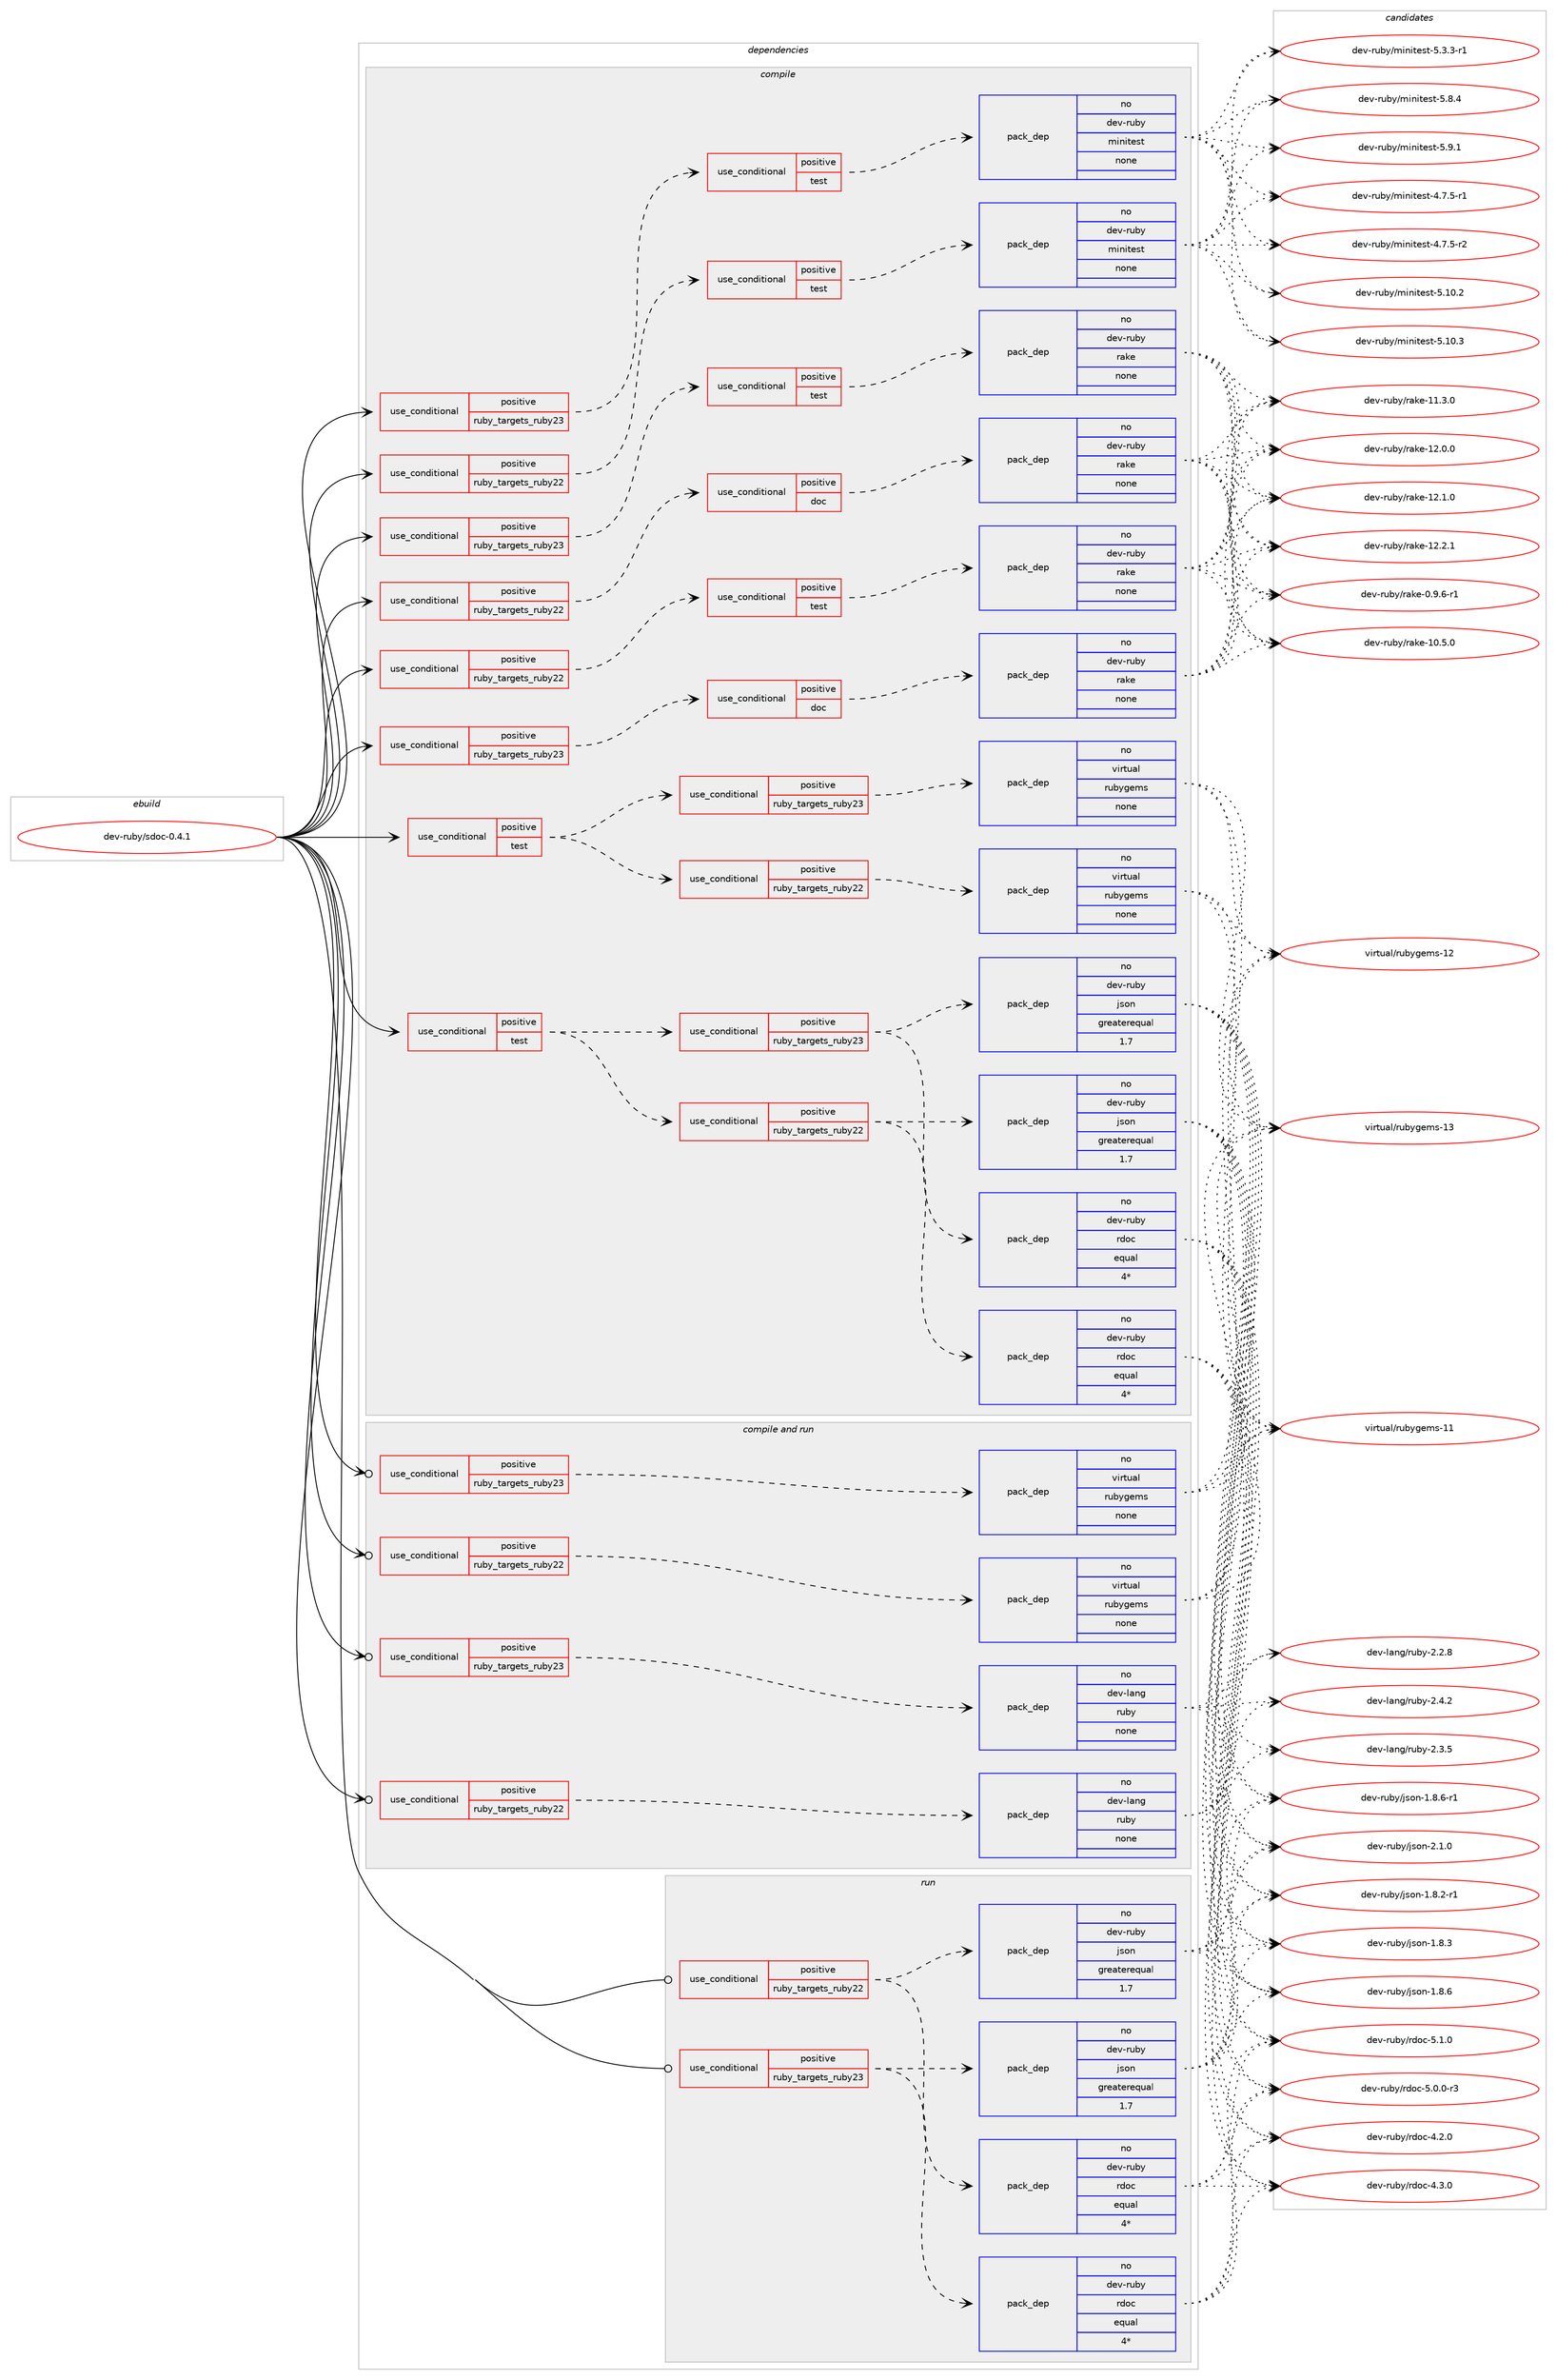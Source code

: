 digraph prolog {

# *************
# Graph options
# *************

newrank=true;
concentrate=true;
compound=true;
graph [rankdir=LR,fontname=Helvetica,fontsize=10,ranksep=1.5];#, ranksep=2.5, nodesep=0.2];
edge  [arrowhead=vee];
node  [fontname=Helvetica,fontsize=10];

# **********
# The ebuild
# **********

subgraph cluster_leftcol {
color=gray;
rank=same;
label=<<i>ebuild</i>>;
id [label="dev-ruby/sdoc-0.4.1", color=red, width=4, href="../dev-ruby/sdoc-0.4.1.svg"];
}

# ****************
# The dependencies
# ****************

subgraph cluster_midcol {
color=gray;
label=<<i>dependencies</i>>;
subgraph cluster_compile {
fillcolor="#eeeeee";
style=filled;
label=<<i>compile</i>>;
subgraph cond72690 {
dependency270224 [label=<<TABLE BORDER="0" CELLBORDER="1" CELLSPACING="0" CELLPADDING="4"><TR><TD ROWSPAN="3" CELLPADDING="10">use_conditional</TD></TR><TR><TD>positive</TD></TR><TR><TD>ruby_targets_ruby22</TD></TR></TABLE>>, shape=none, color=red];
subgraph cond72691 {
dependency270225 [label=<<TABLE BORDER="0" CELLBORDER="1" CELLSPACING="0" CELLPADDING="4"><TR><TD ROWSPAN="3" CELLPADDING="10">use_conditional</TD></TR><TR><TD>positive</TD></TR><TR><TD>doc</TD></TR></TABLE>>, shape=none, color=red];
subgraph pack193420 {
dependency270226 [label=<<TABLE BORDER="0" CELLBORDER="1" CELLSPACING="0" CELLPADDING="4" WIDTH="220"><TR><TD ROWSPAN="6" CELLPADDING="30">pack_dep</TD></TR><TR><TD WIDTH="110">no</TD></TR><TR><TD>dev-ruby</TD></TR><TR><TD>rake</TD></TR><TR><TD>none</TD></TR><TR><TD></TD></TR></TABLE>>, shape=none, color=blue];
}
dependency270225:e -> dependency270226:w [weight=20,style="dashed",arrowhead="vee"];
}
dependency270224:e -> dependency270225:w [weight=20,style="dashed",arrowhead="vee"];
}
id:e -> dependency270224:w [weight=20,style="solid",arrowhead="vee"];
subgraph cond72692 {
dependency270227 [label=<<TABLE BORDER="0" CELLBORDER="1" CELLSPACING="0" CELLPADDING="4"><TR><TD ROWSPAN="3" CELLPADDING="10">use_conditional</TD></TR><TR><TD>positive</TD></TR><TR><TD>ruby_targets_ruby22</TD></TR></TABLE>>, shape=none, color=red];
subgraph cond72693 {
dependency270228 [label=<<TABLE BORDER="0" CELLBORDER="1" CELLSPACING="0" CELLPADDING="4"><TR><TD ROWSPAN="3" CELLPADDING="10">use_conditional</TD></TR><TR><TD>positive</TD></TR><TR><TD>test</TD></TR></TABLE>>, shape=none, color=red];
subgraph pack193421 {
dependency270229 [label=<<TABLE BORDER="0" CELLBORDER="1" CELLSPACING="0" CELLPADDING="4" WIDTH="220"><TR><TD ROWSPAN="6" CELLPADDING="30">pack_dep</TD></TR><TR><TD WIDTH="110">no</TD></TR><TR><TD>dev-ruby</TD></TR><TR><TD>minitest</TD></TR><TR><TD>none</TD></TR><TR><TD></TD></TR></TABLE>>, shape=none, color=blue];
}
dependency270228:e -> dependency270229:w [weight=20,style="dashed",arrowhead="vee"];
}
dependency270227:e -> dependency270228:w [weight=20,style="dashed",arrowhead="vee"];
}
id:e -> dependency270227:w [weight=20,style="solid",arrowhead="vee"];
subgraph cond72694 {
dependency270230 [label=<<TABLE BORDER="0" CELLBORDER="1" CELLSPACING="0" CELLPADDING="4"><TR><TD ROWSPAN="3" CELLPADDING="10">use_conditional</TD></TR><TR><TD>positive</TD></TR><TR><TD>ruby_targets_ruby22</TD></TR></TABLE>>, shape=none, color=red];
subgraph cond72695 {
dependency270231 [label=<<TABLE BORDER="0" CELLBORDER="1" CELLSPACING="0" CELLPADDING="4"><TR><TD ROWSPAN="3" CELLPADDING="10">use_conditional</TD></TR><TR><TD>positive</TD></TR><TR><TD>test</TD></TR></TABLE>>, shape=none, color=red];
subgraph pack193422 {
dependency270232 [label=<<TABLE BORDER="0" CELLBORDER="1" CELLSPACING="0" CELLPADDING="4" WIDTH="220"><TR><TD ROWSPAN="6" CELLPADDING="30">pack_dep</TD></TR><TR><TD WIDTH="110">no</TD></TR><TR><TD>dev-ruby</TD></TR><TR><TD>rake</TD></TR><TR><TD>none</TD></TR><TR><TD></TD></TR></TABLE>>, shape=none, color=blue];
}
dependency270231:e -> dependency270232:w [weight=20,style="dashed",arrowhead="vee"];
}
dependency270230:e -> dependency270231:w [weight=20,style="dashed",arrowhead="vee"];
}
id:e -> dependency270230:w [weight=20,style="solid",arrowhead="vee"];
subgraph cond72696 {
dependency270233 [label=<<TABLE BORDER="0" CELLBORDER="1" CELLSPACING="0" CELLPADDING="4"><TR><TD ROWSPAN="3" CELLPADDING="10">use_conditional</TD></TR><TR><TD>positive</TD></TR><TR><TD>ruby_targets_ruby23</TD></TR></TABLE>>, shape=none, color=red];
subgraph cond72697 {
dependency270234 [label=<<TABLE BORDER="0" CELLBORDER="1" CELLSPACING="0" CELLPADDING="4"><TR><TD ROWSPAN="3" CELLPADDING="10">use_conditional</TD></TR><TR><TD>positive</TD></TR><TR><TD>doc</TD></TR></TABLE>>, shape=none, color=red];
subgraph pack193423 {
dependency270235 [label=<<TABLE BORDER="0" CELLBORDER="1" CELLSPACING="0" CELLPADDING="4" WIDTH="220"><TR><TD ROWSPAN="6" CELLPADDING="30">pack_dep</TD></TR><TR><TD WIDTH="110">no</TD></TR><TR><TD>dev-ruby</TD></TR><TR><TD>rake</TD></TR><TR><TD>none</TD></TR><TR><TD></TD></TR></TABLE>>, shape=none, color=blue];
}
dependency270234:e -> dependency270235:w [weight=20,style="dashed",arrowhead="vee"];
}
dependency270233:e -> dependency270234:w [weight=20,style="dashed",arrowhead="vee"];
}
id:e -> dependency270233:w [weight=20,style="solid",arrowhead="vee"];
subgraph cond72698 {
dependency270236 [label=<<TABLE BORDER="0" CELLBORDER="1" CELLSPACING="0" CELLPADDING="4"><TR><TD ROWSPAN="3" CELLPADDING="10">use_conditional</TD></TR><TR><TD>positive</TD></TR><TR><TD>ruby_targets_ruby23</TD></TR></TABLE>>, shape=none, color=red];
subgraph cond72699 {
dependency270237 [label=<<TABLE BORDER="0" CELLBORDER="1" CELLSPACING="0" CELLPADDING="4"><TR><TD ROWSPAN="3" CELLPADDING="10">use_conditional</TD></TR><TR><TD>positive</TD></TR><TR><TD>test</TD></TR></TABLE>>, shape=none, color=red];
subgraph pack193424 {
dependency270238 [label=<<TABLE BORDER="0" CELLBORDER="1" CELLSPACING="0" CELLPADDING="4" WIDTH="220"><TR><TD ROWSPAN="6" CELLPADDING="30">pack_dep</TD></TR><TR><TD WIDTH="110">no</TD></TR><TR><TD>dev-ruby</TD></TR><TR><TD>minitest</TD></TR><TR><TD>none</TD></TR><TR><TD></TD></TR></TABLE>>, shape=none, color=blue];
}
dependency270237:e -> dependency270238:w [weight=20,style="dashed",arrowhead="vee"];
}
dependency270236:e -> dependency270237:w [weight=20,style="dashed",arrowhead="vee"];
}
id:e -> dependency270236:w [weight=20,style="solid",arrowhead="vee"];
subgraph cond72700 {
dependency270239 [label=<<TABLE BORDER="0" CELLBORDER="1" CELLSPACING="0" CELLPADDING="4"><TR><TD ROWSPAN="3" CELLPADDING="10">use_conditional</TD></TR><TR><TD>positive</TD></TR><TR><TD>ruby_targets_ruby23</TD></TR></TABLE>>, shape=none, color=red];
subgraph cond72701 {
dependency270240 [label=<<TABLE BORDER="0" CELLBORDER="1" CELLSPACING="0" CELLPADDING="4"><TR><TD ROWSPAN="3" CELLPADDING="10">use_conditional</TD></TR><TR><TD>positive</TD></TR><TR><TD>test</TD></TR></TABLE>>, shape=none, color=red];
subgraph pack193425 {
dependency270241 [label=<<TABLE BORDER="0" CELLBORDER="1" CELLSPACING="0" CELLPADDING="4" WIDTH="220"><TR><TD ROWSPAN="6" CELLPADDING="30">pack_dep</TD></TR><TR><TD WIDTH="110">no</TD></TR><TR><TD>dev-ruby</TD></TR><TR><TD>rake</TD></TR><TR><TD>none</TD></TR><TR><TD></TD></TR></TABLE>>, shape=none, color=blue];
}
dependency270240:e -> dependency270241:w [weight=20,style="dashed",arrowhead="vee"];
}
dependency270239:e -> dependency270240:w [weight=20,style="dashed",arrowhead="vee"];
}
id:e -> dependency270239:w [weight=20,style="solid",arrowhead="vee"];
subgraph cond72702 {
dependency270242 [label=<<TABLE BORDER="0" CELLBORDER="1" CELLSPACING="0" CELLPADDING="4"><TR><TD ROWSPAN="3" CELLPADDING="10">use_conditional</TD></TR><TR><TD>positive</TD></TR><TR><TD>test</TD></TR></TABLE>>, shape=none, color=red];
subgraph cond72703 {
dependency270243 [label=<<TABLE BORDER="0" CELLBORDER="1" CELLSPACING="0" CELLPADDING="4"><TR><TD ROWSPAN="3" CELLPADDING="10">use_conditional</TD></TR><TR><TD>positive</TD></TR><TR><TD>ruby_targets_ruby22</TD></TR></TABLE>>, shape=none, color=red];
subgraph pack193426 {
dependency270244 [label=<<TABLE BORDER="0" CELLBORDER="1" CELLSPACING="0" CELLPADDING="4" WIDTH="220"><TR><TD ROWSPAN="6" CELLPADDING="30">pack_dep</TD></TR><TR><TD WIDTH="110">no</TD></TR><TR><TD>dev-ruby</TD></TR><TR><TD>json</TD></TR><TR><TD>greaterequal</TD></TR><TR><TD>1.7</TD></TR></TABLE>>, shape=none, color=blue];
}
dependency270243:e -> dependency270244:w [weight=20,style="dashed",arrowhead="vee"];
subgraph pack193427 {
dependency270245 [label=<<TABLE BORDER="0" CELLBORDER="1" CELLSPACING="0" CELLPADDING="4" WIDTH="220"><TR><TD ROWSPAN="6" CELLPADDING="30">pack_dep</TD></TR><TR><TD WIDTH="110">no</TD></TR><TR><TD>dev-ruby</TD></TR><TR><TD>rdoc</TD></TR><TR><TD>equal</TD></TR><TR><TD>4*</TD></TR></TABLE>>, shape=none, color=blue];
}
dependency270243:e -> dependency270245:w [weight=20,style="dashed",arrowhead="vee"];
}
dependency270242:e -> dependency270243:w [weight=20,style="dashed",arrowhead="vee"];
subgraph cond72704 {
dependency270246 [label=<<TABLE BORDER="0" CELLBORDER="1" CELLSPACING="0" CELLPADDING="4"><TR><TD ROWSPAN="3" CELLPADDING="10">use_conditional</TD></TR><TR><TD>positive</TD></TR><TR><TD>ruby_targets_ruby23</TD></TR></TABLE>>, shape=none, color=red];
subgraph pack193428 {
dependency270247 [label=<<TABLE BORDER="0" CELLBORDER="1" CELLSPACING="0" CELLPADDING="4" WIDTH="220"><TR><TD ROWSPAN="6" CELLPADDING="30">pack_dep</TD></TR><TR><TD WIDTH="110">no</TD></TR><TR><TD>dev-ruby</TD></TR><TR><TD>json</TD></TR><TR><TD>greaterequal</TD></TR><TR><TD>1.7</TD></TR></TABLE>>, shape=none, color=blue];
}
dependency270246:e -> dependency270247:w [weight=20,style="dashed",arrowhead="vee"];
subgraph pack193429 {
dependency270248 [label=<<TABLE BORDER="0" CELLBORDER="1" CELLSPACING="0" CELLPADDING="4" WIDTH="220"><TR><TD ROWSPAN="6" CELLPADDING="30">pack_dep</TD></TR><TR><TD WIDTH="110">no</TD></TR><TR><TD>dev-ruby</TD></TR><TR><TD>rdoc</TD></TR><TR><TD>equal</TD></TR><TR><TD>4*</TD></TR></TABLE>>, shape=none, color=blue];
}
dependency270246:e -> dependency270248:w [weight=20,style="dashed",arrowhead="vee"];
}
dependency270242:e -> dependency270246:w [weight=20,style="dashed",arrowhead="vee"];
}
id:e -> dependency270242:w [weight=20,style="solid",arrowhead="vee"];
subgraph cond72705 {
dependency270249 [label=<<TABLE BORDER="0" CELLBORDER="1" CELLSPACING="0" CELLPADDING="4"><TR><TD ROWSPAN="3" CELLPADDING="10">use_conditional</TD></TR><TR><TD>positive</TD></TR><TR><TD>test</TD></TR></TABLE>>, shape=none, color=red];
subgraph cond72706 {
dependency270250 [label=<<TABLE BORDER="0" CELLBORDER="1" CELLSPACING="0" CELLPADDING="4"><TR><TD ROWSPAN="3" CELLPADDING="10">use_conditional</TD></TR><TR><TD>positive</TD></TR><TR><TD>ruby_targets_ruby22</TD></TR></TABLE>>, shape=none, color=red];
subgraph pack193430 {
dependency270251 [label=<<TABLE BORDER="0" CELLBORDER="1" CELLSPACING="0" CELLPADDING="4" WIDTH="220"><TR><TD ROWSPAN="6" CELLPADDING="30">pack_dep</TD></TR><TR><TD WIDTH="110">no</TD></TR><TR><TD>virtual</TD></TR><TR><TD>rubygems</TD></TR><TR><TD>none</TD></TR><TR><TD></TD></TR></TABLE>>, shape=none, color=blue];
}
dependency270250:e -> dependency270251:w [weight=20,style="dashed",arrowhead="vee"];
}
dependency270249:e -> dependency270250:w [weight=20,style="dashed",arrowhead="vee"];
subgraph cond72707 {
dependency270252 [label=<<TABLE BORDER="0" CELLBORDER="1" CELLSPACING="0" CELLPADDING="4"><TR><TD ROWSPAN="3" CELLPADDING="10">use_conditional</TD></TR><TR><TD>positive</TD></TR><TR><TD>ruby_targets_ruby23</TD></TR></TABLE>>, shape=none, color=red];
subgraph pack193431 {
dependency270253 [label=<<TABLE BORDER="0" CELLBORDER="1" CELLSPACING="0" CELLPADDING="4" WIDTH="220"><TR><TD ROWSPAN="6" CELLPADDING="30">pack_dep</TD></TR><TR><TD WIDTH="110">no</TD></TR><TR><TD>virtual</TD></TR><TR><TD>rubygems</TD></TR><TR><TD>none</TD></TR><TR><TD></TD></TR></TABLE>>, shape=none, color=blue];
}
dependency270252:e -> dependency270253:w [weight=20,style="dashed",arrowhead="vee"];
}
dependency270249:e -> dependency270252:w [weight=20,style="dashed",arrowhead="vee"];
}
id:e -> dependency270249:w [weight=20,style="solid",arrowhead="vee"];
}
subgraph cluster_compileandrun {
fillcolor="#eeeeee";
style=filled;
label=<<i>compile and run</i>>;
subgraph cond72708 {
dependency270254 [label=<<TABLE BORDER="0" CELLBORDER="1" CELLSPACING="0" CELLPADDING="4"><TR><TD ROWSPAN="3" CELLPADDING="10">use_conditional</TD></TR><TR><TD>positive</TD></TR><TR><TD>ruby_targets_ruby22</TD></TR></TABLE>>, shape=none, color=red];
subgraph pack193432 {
dependency270255 [label=<<TABLE BORDER="0" CELLBORDER="1" CELLSPACING="0" CELLPADDING="4" WIDTH="220"><TR><TD ROWSPAN="6" CELLPADDING="30">pack_dep</TD></TR><TR><TD WIDTH="110">no</TD></TR><TR><TD>dev-lang</TD></TR><TR><TD>ruby</TD></TR><TR><TD>none</TD></TR><TR><TD></TD></TR></TABLE>>, shape=none, color=blue];
}
dependency270254:e -> dependency270255:w [weight=20,style="dashed",arrowhead="vee"];
}
id:e -> dependency270254:w [weight=20,style="solid",arrowhead="odotvee"];
subgraph cond72709 {
dependency270256 [label=<<TABLE BORDER="0" CELLBORDER="1" CELLSPACING="0" CELLPADDING="4"><TR><TD ROWSPAN="3" CELLPADDING="10">use_conditional</TD></TR><TR><TD>positive</TD></TR><TR><TD>ruby_targets_ruby22</TD></TR></TABLE>>, shape=none, color=red];
subgraph pack193433 {
dependency270257 [label=<<TABLE BORDER="0" CELLBORDER="1" CELLSPACING="0" CELLPADDING="4" WIDTH="220"><TR><TD ROWSPAN="6" CELLPADDING="30">pack_dep</TD></TR><TR><TD WIDTH="110">no</TD></TR><TR><TD>virtual</TD></TR><TR><TD>rubygems</TD></TR><TR><TD>none</TD></TR><TR><TD></TD></TR></TABLE>>, shape=none, color=blue];
}
dependency270256:e -> dependency270257:w [weight=20,style="dashed",arrowhead="vee"];
}
id:e -> dependency270256:w [weight=20,style="solid",arrowhead="odotvee"];
subgraph cond72710 {
dependency270258 [label=<<TABLE BORDER="0" CELLBORDER="1" CELLSPACING="0" CELLPADDING="4"><TR><TD ROWSPAN="3" CELLPADDING="10">use_conditional</TD></TR><TR><TD>positive</TD></TR><TR><TD>ruby_targets_ruby23</TD></TR></TABLE>>, shape=none, color=red];
subgraph pack193434 {
dependency270259 [label=<<TABLE BORDER="0" CELLBORDER="1" CELLSPACING="0" CELLPADDING="4" WIDTH="220"><TR><TD ROWSPAN="6" CELLPADDING="30">pack_dep</TD></TR><TR><TD WIDTH="110">no</TD></TR><TR><TD>dev-lang</TD></TR><TR><TD>ruby</TD></TR><TR><TD>none</TD></TR><TR><TD></TD></TR></TABLE>>, shape=none, color=blue];
}
dependency270258:e -> dependency270259:w [weight=20,style="dashed",arrowhead="vee"];
}
id:e -> dependency270258:w [weight=20,style="solid",arrowhead="odotvee"];
subgraph cond72711 {
dependency270260 [label=<<TABLE BORDER="0" CELLBORDER="1" CELLSPACING="0" CELLPADDING="4"><TR><TD ROWSPAN="3" CELLPADDING="10">use_conditional</TD></TR><TR><TD>positive</TD></TR><TR><TD>ruby_targets_ruby23</TD></TR></TABLE>>, shape=none, color=red];
subgraph pack193435 {
dependency270261 [label=<<TABLE BORDER="0" CELLBORDER="1" CELLSPACING="0" CELLPADDING="4" WIDTH="220"><TR><TD ROWSPAN="6" CELLPADDING="30">pack_dep</TD></TR><TR><TD WIDTH="110">no</TD></TR><TR><TD>virtual</TD></TR><TR><TD>rubygems</TD></TR><TR><TD>none</TD></TR><TR><TD></TD></TR></TABLE>>, shape=none, color=blue];
}
dependency270260:e -> dependency270261:w [weight=20,style="dashed",arrowhead="vee"];
}
id:e -> dependency270260:w [weight=20,style="solid",arrowhead="odotvee"];
}
subgraph cluster_run {
fillcolor="#eeeeee";
style=filled;
label=<<i>run</i>>;
subgraph cond72712 {
dependency270262 [label=<<TABLE BORDER="0" CELLBORDER="1" CELLSPACING="0" CELLPADDING="4"><TR><TD ROWSPAN="3" CELLPADDING="10">use_conditional</TD></TR><TR><TD>positive</TD></TR><TR><TD>ruby_targets_ruby22</TD></TR></TABLE>>, shape=none, color=red];
subgraph pack193436 {
dependency270263 [label=<<TABLE BORDER="0" CELLBORDER="1" CELLSPACING="0" CELLPADDING="4" WIDTH="220"><TR><TD ROWSPAN="6" CELLPADDING="30">pack_dep</TD></TR><TR><TD WIDTH="110">no</TD></TR><TR><TD>dev-ruby</TD></TR><TR><TD>json</TD></TR><TR><TD>greaterequal</TD></TR><TR><TD>1.7</TD></TR></TABLE>>, shape=none, color=blue];
}
dependency270262:e -> dependency270263:w [weight=20,style="dashed",arrowhead="vee"];
subgraph pack193437 {
dependency270264 [label=<<TABLE BORDER="0" CELLBORDER="1" CELLSPACING="0" CELLPADDING="4" WIDTH="220"><TR><TD ROWSPAN="6" CELLPADDING="30">pack_dep</TD></TR><TR><TD WIDTH="110">no</TD></TR><TR><TD>dev-ruby</TD></TR><TR><TD>rdoc</TD></TR><TR><TD>equal</TD></TR><TR><TD>4*</TD></TR></TABLE>>, shape=none, color=blue];
}
dependency270262:e -> dependency270264:w [weight=20,style="dashed",arrowhead="vee"];
}
id:e -> dependency270262:w [weight=20,style="solid",arrowhead="odot"];
subgraph cond72713 {
dependency270265 [label=<<TABLE BORDER="0" CELLBORDER="1" CELLSPACING="0" CELLPADDING="4"><TR><TD ROWSPAN="3" CELLPADDING="10">use_conditional</TD></TR><TR><TD>positive</TD></TR><TR><TD>ruby_targets_ruby23</TD></TR></TABLE>>, shape=none, color=red];
subgraph pack193438 {
dependency270266 [label=<<TABLE BORDER="0" CELLBORDER="1" CELLSPACING="0" CELLPADDING="4" WIDTH="220"><TR><TD ROWSPAN="6" CELLPADDING="30">pack_dep</TD></TR><TR><TD WIDTH="110">no</TD></TR><TR><TD>dev-ruby</TD></TR><TR><TD>json</TD></TR><TR><TD>greaterequal</TD></TR><TR><TD>1.7</TD></TR></TABLE>>, shape=none, color=blue];
}
dependency270265:e -> dependency270266:w [weight=20,style="dashed",arrowhead="vee"];
subgraph pack193439 {
dependency270267 [label=<<TABLE BORDER="0" CELLBORDER="1" CELLSPACING="0" CELLPADDING="4" WIDTH="220"><TR><TD ROWSPAN="6" CELLPADDING="30">pack_dep</TD></TR><TR><TD WIDTH="110">no</TD></TR><TR><TD>dev-ruby</TD></TR><TR><TD>rdoc</TD></TR><TR><TD>equal</TD></TR><TR><TD>4*</TD></TR></TABLE>>, shape=none, color=blue];
}
dependency270265:e -> dependency270267:w [weight=20,style="dashed",arrowhead="vee"];
}
id:e -> dependency270265:w [weight=20,style="solid",arrowhead="odot"];
}
}

# **************
# The candidates
# **************

subgraph cluster_choices {
rank=same;
color=gray;
label=<<i>candidates</i>>;

subgraph choice193420 {
color=black;
nodesep=1;
choice100101118451141179812147114971071014548465746544511449 [label="dev-ruby/rake-0.9.6-r1", color=red, width=4,href="../dev-ruby/rake-0.9.6-r1.svg"];
choice1001011184511411798121471149710710145494846534648 [label="dev-ruby/rake-10.5.0", color=red, width=4,href="../dev-ruby/rake-10.5.0.svg"];
choice1001011184511411798121471149710710145494946514648 [label="dev-ruby/rake-11.3.0", color=red, width=4,href="../dev-ruby/rake-11.3.0.svg"];
choice1001011184511411798121471149710710145495046484648 [label="dev-ruby/rake-12.0.0", color=red, width=4,href="../dev-ruby/rake-12.0.0.svg"];
choice1001011184511411798121471149710710145495046494648 [label="dev-ruby/rake-12.1.0", color=red, width=4,href="../dev-ruby/rake-12.1.0.svg"];
choice1001011184511411798121471149710710145495046504649 [label="dev-ruby/rake-12.2.1", color=red, width=4,href="../dev-ruby/rake-12.2.1.svg"];
dependency270226:e -> choice100101118451141179812147114971071014548465746544511449:w [style=dotted,weight="100"];
dependency270226:e -> choice1001011184511411798121471149710710145494846534648:w [style=dotted,weight="100"];
dependency270226:e -> choice1001011184511411798121471149710710145494946514648:w [style=dotted,weight="100"];
dependency270226:e -> choice1001011184511411798121471149710710145495046484648:w [style=dotted,weight="100"];
dependency270226:e -> choice1001011184511411798121471149710710145495046494648:w [style=dotted,weight="100"];
dependency270226:e -> choice1001011184511411798121471149710710145495046504649:w [style=dotted,weight="100"];
}
subgraph choice193421 {
color=black;
nodesep=1;
choice1001011184511411798121471091051101051161011151164552465546534511449 [label="dev-ruby/minitest-4.7.5-r1", color=red, width=4,href="../dev-ruby/minitest-4.7.5-r1.svg"];
choice1001011184511411798121471091051101051161011151164552465546534511450 [label="dev-ruby/minitest-4.7.5-r2", color=red, width=4,href="../dev-ruby/minitest-4.7.5-r2.svg"];
choice10010111845114117981214710910511010511610111511645534649484650 [label="dev-ruby/minitest-5.10.2", color=red, width=4,href="../dev-ruby/minitest-5.10.2.svg"];
choice10010111845114117981214710910511010511610111511645534649484651 [label="dev-ruby/minitest-5.10.3", color=red, width=4,href="../dev-ruby/minitest-5.10.3.svg"];
choice1001011184511411798121471091051101051161011151164553465146514511449 [label="dev-ruby/minitest-5.3.3-r1", color=red, width=4,href="../dev-ruby/minitest-5.3.3-r1.svg"];
choice100101118451141179812147109105110105116101115116455346564652 [label="dev-ruby/minitest-5.8.4", color=red, width=4,href="../dev-ruby/minitest-5.8.4.svg"];
choice100101118451141179812147109105110105116101115116455346574649 [label="dev-ruby/minitest-5.9.1", color=red, width=4,href="../dev-ruby/minitest-5.9.1.svg"];
dependency270229:e -> choice1001011184511411798121471091051101051161011151164552465546534511449:w [style=dotted,weight="100"];
dependency270229:e -> choice1001011184511411798121471091051101051161011151164552465546534511450:w [style=dotted,weight="100"];
dependency270229:e -> choice10010111845114117981214710910511010511610111511645534649484650:w [style=dotted,weight="100"];
dependency270229:e -> choice10010111845114117981214710910511010511610111511645534649484651:w [style=dotted,weight="100"];
dependency270229:e -> choice1001011184511411798121471091051101051161011151164553465146514511449:w [style=dotted,weight="100"];
dependency270229:e -> choice100101118451141179812147109105110105116101115116455346564652:w [style=dotted,weight="100"];
dependency270229:e -> choice100101118451141179812147109105110105116101115116455346574649:w [style=dotted,weight="100"];
}
subgraph choice193422 {
color=black;
nodesep=1;
choice100101118451141179812147114971071014548465746544511449 [label="dev-ruby/rake-0.9.6-r1", color=red, width=4,href="../dev-ruby/rake-0.9.6-r1.svg"];
choice1001011184511411798121471149710710145494846534648 [label="dev-ruby/rake-10.5.0", color=red, width=4,href="../dev-ruby/rake-10.5.0.svg"];
choice1001011184511411798121471149710710145494946514648 [label="dev-ruby/rake-11.3.0", color=red, width=4,href="../dev-ruby/rake-11.3.0.svg"];
choice1001011184511411798121471149710710145495046484648 [label="dev-ruby/rake-12.0.0", color=red, width=4,href="../dev-ruby/rake-12.0.0.svg"];
choice1001011184511411798121471149710710145495046494648 [label="dev-ruby/rake-12.1.0", color=red, width=4,href="../dev-ruby/rake-12.1.0.svg"];
choice1001011184511411798121471149710710145495046504649 [label="dev-ruby/rake-12.2.1", color=red, width=4,href="../dev-ruby/rake-12.2.1.svg"];
dependency270232:e -> choice100101118451141179812147114971071014548465746544511449:w [style=dotted,weight="100"];
dependency270232:e -> choice1001011184511411798121471149710710145494846534648:w [style=dotted,weight="100"];
dependency270232:e -> choice1001011184511411798121471149710710145494946514648:w [style=dotted,weight="100"];
dependency270232:e -> choice1001011184511411798121471149710710145495046484648:w [style=dotted,weight="100"];
dependency270232:e -> choice1001011184511411798121471149710710145495046494648:w [style=dotted,weight="100"];
dependency270232:e -> choice1001011184511411798121471149710710145495046504649:w [style=dotted,weight="100"];
}
subgraph choice193423 {
color=black;
nodesep=1;
choice100101118451141179812147114971071014548465746544511449 [label="dev-ruby/rake-0.9.6-r1", color=red, width=4,href="../dev-ruby/rake-0.9.6-r1.svg"];
choice1001011184511411798121471149710710145494846534648 [label="dev-ruby/rake-10.5.0", color=red, width=4,href="../dev-ruby/rake-10.5.0.svg"];
choice1001011184511411798121471149710710145494946514648 [label="dev-ruby/rake-11.3.0", color=red, width=4,href="../dev-ruby/rake-11.3.0.svg"];
choice1001011184511411798121471149710710145495046484648 [label="dev-ruby/rake-12.0.0", color=red, width=4,href="../dev-ruby/rake-12.0.0.svg"];
choice1001011184511411798121471149710710145495046494648 [label="dev-ruby/rake-12.1.0", color=red, width=4,href="../dev-ruby/rake-12.1.0.svg"];
choice1001011184511411798121471149710710145495046504649 [label="dev-ruby/rake-12.2.1", color=red, width=4,href="../dev-ruby/rake-12.2.1.svg"];
dependency270235:e -> choice100101118451141179812147114971071014548465746544511449:w [style=dotted,weight="100"];
dependency270235:e -> choice1001011184511411798121471149710710145494846534648:w [style=dotted,weight="100"];
dependency270235:e -> choice1001011184511411798121471149710710145494946514648:w [style=dotted,weight="100"];
dependency270235:e -> choice1001011184511411798121471149710710145495046484648:w [style=dotted,weight="100"];
dependency270235:e -> choice1001011184511411798121471149710710145495046494648:w [style=dotted,weight="100"];
dependency270235:e -> choice1001011184511411798121471149710710145495046504649:w [style=dotted,weight="100"];
}
subgraph choice193424 {
color=black;
nodesep=1;
choice1001011184511411798121471091051101051161011151164552465546534511449 [label="dev-ruby/minitest-4.7.5-r1", color=red, width=4,href="../dev-ruby/minitest-4.7.5-r1.svg"];
choice1001011184511411798121471091051101051161011151164552465546534511450 [label="dev-ruby/minitest-4.7.5-r2", color=red, width=4,href="../dev-ruby/minitest-4.7.5-r2.svg"];
choice10010111845114117981214710910511010511610111511645534649484650 [label="dev-ruby/minitest-5.10.2", color=red, width=4,href="../dev-ruby/minitest-5.10.2.svg"];
choice10010111845114117981214710910511010511610111511645534649484651 [label="dev-ruby/minitest-5.10.3", color=red, width=4,href="../dev-ruby/minitest-5.10.3.svg"];
choice1001011184511411798121471091051101051161011151164553465146514511449 [label="dev-ruby/minitest-5.3.3-r1", color=red, width=4,href="../dev-ruby/minitest-5.3.3-r1.svg"];
choice100101118451141179812147109105110105116101115116455346564652 [label="dev-ruby/minitest-5.8.4", color=red, width=4,href="../dev-ruby/minitest-5.8.4.svg"];
choice100101118451141179812147109105110105116101115116455346574649 [label="dev-ruby/minitest-5.9.1", color=red, width=4,href="../dev-ruby/minitest-5.9.1.svg"];
dependency270238:e -> choice1001011184511411798121471091051101051161011151164552465546534511449:w [style=dotted,weight="100"];
dependency270238:e -> choice1001011184511411798121471091051101051161011151164552465546534511450:w [style=dotted,weight="100"];
dependency270238:e -> choice10010111845114117981214710910511010511610111511645534649484650:w [style=dotted,weight="100"];
dependency270238:e -> choice10010111845114117981214710910511010511610111511645534649484651:w [style=dotted,weight="100"];
dependency270238:e -> choice1001011184511411798121471091051101051161011151164553465146514511449:w [style=dotted,weight="100"];
dependency270238:e -> choice100101118451141179812147109105110105116101115116455346564652:w [style=dotted,weight="100"];
dependency270238:e -> choice100101118451141179812147109105110105116101115116455346574649:w [style=dotted,weight="100"];
}
subgraph choice193425 {
color=black;
nodesep=1;
choice100101118451141179812147114971071014548465746544511449 [label="dev-ruby/rake-0.9.6-r1", color=red, width=4,href="../dev-ruby/rake-0.9.6-r1.svg"];
choice1001011184511411798121471149710710145494846534648 [label="dev-ruby/rake-10.5.0", color=red, width=4,href="../dev-ruby/rake-10.5.0.svg"];
choice1001011184511411798121471149710710145494946514648 [label="dev-ruby/rake-11.3.0", color=red, width=4,href="../dev-ruby/rake-11.3.0.svg"];
choice1001011184511411798121471149710710145495046484648 [label="dev-ruby/rake-12.0.0", color=red, width=4,href="../dev-ruby/rake-12.0.0.svg"];
choice1001011184511411798121471149710710145495046494648 [label="dev-ruby/rake-12.1.0", color=red, width=4,href="../dev-ruby/rake-12.1.0.svg"];
choice1001011184511411798121471149710710145495046504649 [label="dev-ruby/rake-12.2.1", color=red, width=4,href="../dev-ruby/rake-12.2.1.svg"];
dependency270241:e -> choice100101118451141179812147114971071014548465746544511449:w [style=dotted,weight="100"];
dependency270241:e -> choice1001011184511411798121471149710710145494846534648:w [style=dotted,weight="100"];
dependency270241:e -> choice1001011184511411798121471149710710145494946514648:w [style=dotted,weight="100"];
dependency270241:e -> choice1001011184511411798121471149710710145495046484648:w [style=dotted,weight="100"];
dependency270241:e -> choice1001011184511411798121471149710710145495046494648:w [style=dotted,weight="100"];
dependency270241:e -> choice1001011184511411798121471149710710145495046504649:w [style=dotted,weight="100"];
}
subgraph choice193426 {
color=black;
nodesep=1;
choice1001011184511411798121471061151111104549465646504511449 [label="dev-ruby/json-1.8.2-r1", color=red, width=4,href="../dev-ruby/json-1.8.2-r1.svg"];
choice100101118451141179812147106115111110454946564651 [label="dev-ruby/json-1.8.3", color=red, width=4,href="../dev-ruby/json-1.8.3.svg"];
choice100101118451141179812147106115111110454946564654 [label="dev-ruby/json-1.8.6", color=red, width=4,href="../dev-ruby/json-1.8.6.svg"];
choice1001011184511411798121471061151111104549465646544511449 [label="dev-ruby/json-1.8.6-r1", color=red, width=4,href="../dev-ruby/json-1.8.6-r1.svg"];
choice100101118451141179812147106115111110455046494648 [label="dev-ruby/json-2.1.0", color=red, width=4,href="../dev-ruby/json-2.1.0.svg"];
dependency270244:e -> choice1001011184511411798121471061151111104549465646504511449:w [style=dotted,weight="100"];
dependency270244:e -> choice100101118451141179812147106115111110454946564651:w [style=dotted,weight="100"];
dependency270244:e -> choice100101118451141179812147106115111110454946564654:w [style=dotted,weight="100"];
dependency270244:e -> choice1001011184511411798121471061151111104549465646544511449:w [style=dotted,weight="100"];
dependency270244:e -> choice100101118451141179812147106115111110455046494648:w [style=dotted,weight="100"];
}
subgraph choice193427 {
color=black;
nodesep=1;
choice10010111845114117981214711410011199455246504648 [label="dev-ruby/rdoc-4.2.0", color=red, width=4,href="../dev-ruby/rdoc-4.2.0.svg"];
choice10010111845114117981214711410011199455246514648 [label="dev-ruby/rdoc-4.3.0", color=red, width=4,href="../dev-ruby/rdoc-4.3.0.svg"];
choice100101118451141179812147114100111994553464846484511451 [label="dev-ruby/rdoc-5.0.0-r3", color=red, width=4,href="../dev-ruby/rdoc-5.0.0-r3.svg"];
choice10010111845114117981214711410011199455346494648 [label="dev-ruby/rdoc-5.1.0", color=red, width=4,href="../dev-ruby/rdoc-5.1.0.svg"];
dependency270245:e -> choice10010111845114117981214711410011199455246504648:w [style=dotted,weight="100"];
dependency270245:e -> choice10010111845114117981214711410011199455246514648:w [style=dotted,weight="100"];
dependency270245:e -> choice100101118451141179812147114100111994553464846484511451:w [style=dotted,weight="100"];
dependency270245:e -> choice10010111845114117981214711410011199455346494648:w [style=dotted,weight="100"];
}
subgraph choice193428 {
color=black;
nodesep=1;
choice1001011184511411798121471061151111104549465646504511449 [label="dev-ruby/json-1.8.2-r1", color=red, width=4,href="../dev-ruby/json-1.8.2-r1.svg"];
choice100101118451141179812147106115111110454946564651 [label="dev-ruby/json-1.8.3", color=red, width=4,href="../dev-ruby/json-1.8.3.svg"];
choice100101118451141179812147106115111110454946564654 [label="dev-ruby/json-1.8.6", color=red, width=4,href="../dev-ruby/json-1.8.6.svg"];
choice1001011184511411798121471061151111104549465646544511449 [label="dev-ruby/json-1.8.6-r1", color=red, width=4,href="../dev-ruby/json-1.8.6-r1.svg"];
choice100101118451141179812147106115111110455046494648 [label="dev-ruby/json-2.1.0", color=red, width=4,href="../dev-ruby/json-2.1.0.svg"];
dependency270247:e -> choice1001011184511411798121471061151111104549465646504511449:w [style=dotted,weight="100"];
dependency270247:e -> choice100101118451141179812147106115111110454946564651:w [style=dotted,weight="100"];
dependency270247:e -> choice100101118451141179812147106115111110454946564654:w [style=dotted,weight="100"];
dependency270247:e -> choice1001011184511411798121471061151111104549465646544511449:w [style=dotted,weight="100"];
dependency270247:e -> choice100101118451141179812147106115111110455046494648:w [style=dotted,weight="100"];
}
subgraph choice193429 {
color=black;
nodesep=1;
choice10010111845114117981214711410011199455246504648 [label="dev-ruby/rdoc-4.2.0", color=red, width=4,href="../dev-ruby/rdoc-4.2.0.svg"];
choice10010111845114117981214711410011199455246514648 [label="dev-ruby/rdoc-4.3.0", color=red, width=4,href="../dev-ruby/rdoc-4.3.0.svg"];
choice100101118451141179812147114100111994553464846484511451 [label="dev-ruby/rdoc-5.0.0-r3", color=red, width=4,href="../dev-ruby/rdoc-5.0.0-r3.svg"];
choice10010111845114117981214711410011199455346494648 [label="dev-ruby/rdoc-5.1.0", color=red, width=4,href="../dev-ruby/rdoc-5.1.0.svg"];
dependency270248:e -> choice10010111845114117981214711410011199455246504648:w [style=dotted,weight="100"];
dependency270248:e -> choice10010111845114117981214711410011199455246514648:w [style=dotted,weight="100"];
dependency270248:e -> choice100101118451141179812147114100111994553464846484511451:w [style=dotted,weight="100"];
dependency270248:e -> choice10010111845114117981214711410011199455346494648:w [style=dotted,weight="100"];
}
subgraph choice193430 {
color=black;
nodesep=1;
choice118105114116117971084711411798121103101109115454949 [label="virtual/rubygems-11", color=red, width=4,href="../virtual/rubygems-11.svg"];
choice118105114116117971084711411798121103101109115454950 [label="virtual/rubygems-12", color=red, width=4,href="../virtual/rubygems-12.svg"];
choice118105114116117971084711411798121103101109115454951 [label="virtual/rubygems-13", color=red, width=4,href="../virtual/rubygems-13.svg"];
dependency270251:e -> choice118105114116117971084711411798121103101109115454949:w [style=dotted,weight="100"];
dependency270251:e -> choice118105114116117971084711411798121103101109115454950:w [style=dotted,weight="100"];
dependency270251:e -> choice118105114116117971084711411798121103101109115454951:w [style=dotted,weight="100"];
}
subgraph choice193431 {
color=black;
nodesep=1;
choice118105114116117971084711411798121103101109115454949 [label="virtual/rubygems-11", color=red, width=4,href="../virtual/rubygems-11.svg"];
choice118105114116117971084711411798121103101109115454950 [label="virtual/rubygems-12", color=red, width=4,href="../virtual/rubygems-12.svg"];
choice118105114116117971084711411798121103101109115454951 [label="virtual/rubygems-13", color=red, width=4,href="../virtual/rubygems-13.svg"];
dependency270253:e -> choice118105114116117971084711411798121103101109115454949:w [style=dotted,weight="100"];
dependency270253:e -> choice118105114116117971084711411798121103101109115454950:w [style=dotted,weight="100"];
dependency270253:e -> choice118105114116117971084711411798121103101109115454951:w [style=dotted,weight="100"];
}
subgraph choice193432 {
color=black;
nodesep=1;
choice10010111845108971101034711411798121455046504656 [label="dev-lang/ruby-2.2.8", color=red, width=4,href="../dev-lang/ruby-2.2.8.svg"];
choice10010111845108971101034711411798121455046514653 [label="dev-lang/ruby-2.3.5", color=red, width=4,href="../dev-lang/ruby-2.3.5.svg"];
choice10010111845108971101034711411798121455046524650 [label="dev-lang/ruby-2.4.2", color=red, width=4,href="../dev-lang/ruby-2.4.2.svg"];
dependency270255:e -> choice10010111845108971101034711411798121455046504656:w [style=dotted,weight="100"];
dependency270255:e -> choice10010111845108971101034711411798121455046514653:w [style=dotted,weight="100"];
dependency270255:e -> choice10010111845108971101034711411798121455046524650:w [style=dotted,weight="100"];
}
subgraph choice193433 {
color=black;
nodesep=1;
choice118105114116117971084711411798121103101109115454949 [label="virtual/rubygems-11", color=red, width=4,href="../virtual/rubygems-11.svg"];
choice118105114116117971084711411798121103101109115454950 [label="virtual/rubygems-12", color=red, width=4,href="../virtual/rubygems-12.svg"];
choice118105114116117971084711411798121103101109115454951 [label="virtual/rubygems-13", color=red, width=4,href="../virtual/rubygems-13.svg"];
dependency270257:e -> choice118105114116117971084711411798121103101109115454949:w [style=dotted,weight="100"];
dependency270257:e -> choice118105114116117971084711411798121103101109115454950:w [style=dotted,weight="100"];
dependency270257:e -> choice118105114116117971084711411798121103101109115454951:w [style=dotted,weight="100"];
}
subgraph choice193434 {
color=black;
nodesep=1;
choice10010111845108971101034711411798121455046504656 [label="dev-lang/ruby-2.2.8", color=red, width=4,href="../dev-lang/ruby-2.2.8.svg"];
choice10010111845108971101034711411798121455046514653 [label="dev-lang/ruby-2.3.5", color=red, width=4,href="../dev-lang/ruby-2.3.5.svg"];
choice10010111845108971101034711411798121455046524650 [label="dev-lang/ruby-2.4.2", color=red, width=4,href="../dev-lang/ruby-2.4.2.svg"];
dependency270259:e -> choice10010111845108971101034711411798121455046504656:w [style=dotted,weight="100"];
dependency270259:e -> choice10010111845108971101034711411798121455046514653:w [style=dotted,weight="100"];
dependency270259:e -> choice10010111845108971101034711411798121455046524650:w [style=dotted,weight="100"];
}
subgraph choice193435 {
color=black;
nodesep=1;
choice118105114116117971084711411798121103101109115454949 [label="virtual/rubygems-11", color=red, width=4,href="../virtual/rubygems-11.svg"];
choice118105114116117971084711411798121103101109115454950 [label="virtual/rubygems-12", color=red, width=4,href="../virtual/rubygems-12.svg"];
choice118105114116117971084711411798121103101109115454951 [label="virtual/rubygems-13", color=red, width=4,href="../virtual/rubygems-13.svg"];
dependency270261:e -> choice118105114116117971084711411798121103101109115454949:w [style=dotted,weight="100"];
dependency270261:e -> choice118105114116117971084711411798121103101109115454950:w [style=dotted,weight="100"];
dependency270261:e -> choice118105114116117971084711411798121103101109115454951:w [style=dotted,weight="100"];
}
subgraph choice193436 {
color=black;
nodesep=1;
choice1001011184511411798121471061151111104549465646504511449 [label="dev-ruby/json-1.8.2-r1", color=red, width=4,href="../dev-ruby/json-1.8.2-r1.svg"];
choice100101118451141179812147106115111110454946564651 [label="dev-ruby/json-1.8.3", color=red, width=4,href="../dev-ruby/json-1.8.3.svg"];
choice100101118451141179812147106115111110454946564654 [label="dev-ruby/json-1.8.6", color=red, width=4,href="../dev-ruby/json-1.8.6.svg"];
choice1001011184511411798121471061151111104549465646544511449 [label="dev-ruby/json-1.8.6-r1", color=red, width=4,href="../dev-ruby/json-1.8.6-r1.svg"];
choice100101118451141179812147106115111110455046494648 [label="dev-ruby/json-2.1.0", color=red, width=4,href="../dev-ruby/json-2.1.0.svg"];
dependency270263:e -> choice1001011184511411798121471061151111104549465646504511449:w [style=dotted,weight="100"];
dependency270263:e -> choice100101118451141179812147106115111110454946564651:w [style=dotted,weight="100"];
dependency270263:e -> choice100101118451141179812147106115111110454946564654:w [style=dotted,weight="100"];
dependency270263:e -> choice1001011184511411798121471061151111104549465646544511449:w [style=dotted,weight="100"];
dependency270263:e -> choice100101118451141179812147106115111110455046494648:w [style=dotted,weight="100"];
}
subgraph choice193437 {
color=black;
nodesep=1;
choice10010111845114117981214711410011199455246504648 [label="dev-ruby/rdoc-4.2.0", color=red, width=4,href="../dev-ruby/rdoc-4.2.0.svg"];
choice10010111845114117981214711410011199455246514648 [label="dev-ruby/rdoc-4.3.0", color=red, width=4,href="../dev-ruby/rdoc-4.3.0.svg"];
choice100101118451141179812147114100111994553464846484511451 [label="dev-ruby/rdoc-5.0.0-r3", color=red, width=4,href="../dev-ruby/rdoc-5.0.0-r3.svg"];
choice10010111845114117981214711410011199455346494648 [label="dev-ruby/rdoc-5.1.0", color=red, width=4,href="../dev-ruby/rdoc-5.1.0.svg"];
dependency270264:e -> choice10010111845114117981214711410011199455246504648:w [style=dotted,weight="100"];
dependency270264:e -> choice10010111845114117981214711410011199455246514648:w [style=dotted,weight="100"];
dependency270264:e -> choice100101118451141179812147114100111994553464846484511451:w [style=dotted,weight="100"];
dependency270264:e -> choice10010111845114117981214711410011199455346494648:w [style=dotted,weight="100"];
}
subgraph choice193438 {
color=black;
nodesep=1;
choice1001011184511411798121471061151111104549465646504511449 [label="dev-ruby/json-1.8.2-r1", color=red, width=4,href="../dev-ruby/json-1.8.2-r1.svg"];
choice100101118451141179812147106115111110454946564651 [label="dev-ruby/json-1.8.3", color=red, width=4,href="../dev-ruby/json-1.8.3.svg"];
choice100101118451141179812147106115111110454946564654 [label="dev-ruby/json-1.8.6", color=red, width=4,href="../dev-ruby/json-1.8.6.svg"];
choice1001011184511411798121471061151111104549465646544511449 [label="dev-ruby/json-1.8.6-r1", color=red, width=4,href="../dev-ruby/json-1.8.6-r1.svg"];
choice100101118451141179812147106115111110455046494648 [label="dev-ruby/json-2.1.0", color=red, width=4,href="../dev-ruby/json-2.1.0.svg"];
dependency270266:e -> choice1001011184511411798121471061151111104549465646504511449:w [style=dotted,weight="100"];
dependency270266:e -> choice100101118451141179812147106115111110454946564651:w [style=dotted,weight="100"];
dependency270266:e -> choice100101118451141179812147106115111110454946564654:w [style=dotted,weight="100"];
dependency270266:e -> choice1001011184511411798121471061151111104549465646544511449:w [style=dotted,weight="100"];
dependency270266:e -> choice100101118451141179812147106115111110455046494648:w [style=dotted,weight="100"];
}
subgraph choice193439 {
color=black;
nodesep=1;
choice10010111845114117981214711410011199455246504648 [label="dev-ruby/rdoc-4.2.0", color=red, width=4,href="../dev-ruby/rdoc-4.2.0.svg"];
choice10010111845114117981214711410011199455246514648 [label="dev-ruby/rdoc-4.3.0", color=red, width=4,href="../dev-ruby/rdoc-4.3.0.svg"];
choice100101118451141179812147114100111994553464846484511451 [label="dev-ruby/rdoc-5.0.0-r3", color=red, width=4,href="../dev-ruby/rdoc-5.0.0-r3.svg"];
choice10010111845114117981214711410011199455346494648 [label="dev-ruby/rdoc-5.1.0", color=red, width=4,href="../dev-ruby/rdoc-5.1.0.svg"];
dependency270267:e -> choice10010111845114117981214711410011199455246504648:w [style=dotted,weight="100"];
dependency270267:e -> choice10010111845114117981214711410011199455246514648:w [style=dotted,weight="100"];
dependency270267:e -> choice100101118451141179812147114100111994553464846484511451:w [style=dotted,weight="100"];
dependency270267:e -> choice10010111845114117981214711410011199455346494648:w [style=dotted,weight="100"];
}
}

}
